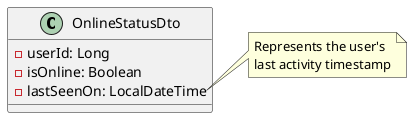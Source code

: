 @startuml

skinparam linetype ortho

class OnlineStatusDto {
  - userId: Long
  - isOnline: Boolean
  - lastSeenOn: LocalDateTime
}

note right of OnlineStatusDto::lastSeenOn
 Represents the user's
 last activity timestamp
end note

@enduml
